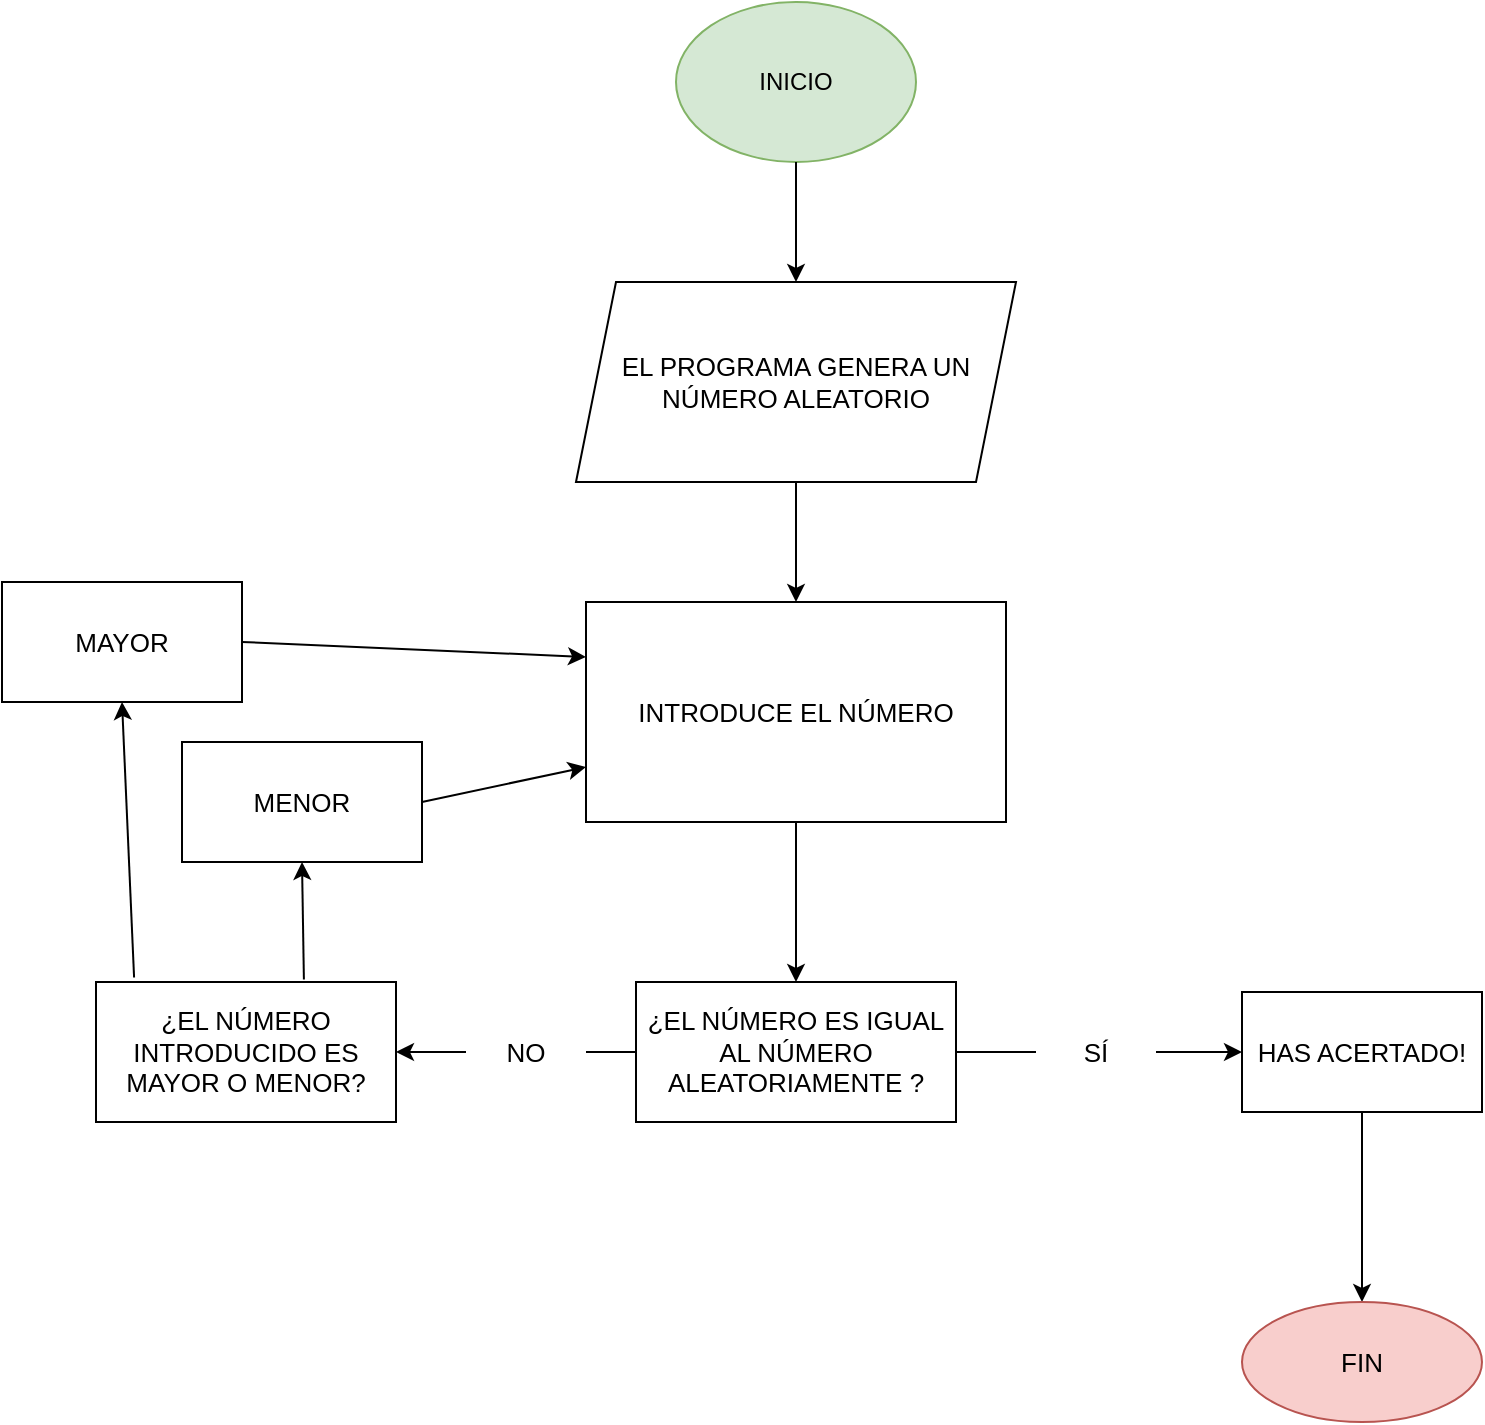 <mxfile>
    <diagram id="dqZsnTbzCjewWdG2UYxb" name="Página-1">
        <mxGraphModel dx="600" dy="457" grid="1" gridSize="10" guides="1" tooltips="1" connect="1" arrows="1" fold="1" page="1" pageScale="1" pageWidth="827" pageHeight="1169" math="0" shadow="0">
            <root>
                <mxCell id="0"/>
                <mxCell id="1" parent="0"/>
                <mxCell id="3" value="INICIO" style="ellipse;whiteSpace=wrap;html=1;fillColor=#D5E8D4;strokeColor=#82b366;" parent="1" vertex="1">
                    <mxGeometry x="387" y="30" width="120" height="80" as="geometry"/>
                </mxCell>
                <mxCell id="4" value="&lt;font style=&quot;font-size: 13px&quot;&gt;EL PROGRAMA GENERA UN NÚMERO ALEATORIO&lt;/font&gt;" style="shape=parallelogram;perimeter=parallelogramPerimeter;whiteSpace=wrap;html=1;fixedSize=1;" parent="1" vertex="1">
                    <mxGeometry x="337" y="170" width="220" height="100" as="geometry"/>
                </mxCell>
                <mxCell id="5" value="" style="endArrow=classic;html=1;fontSize=12;entryX=0.5;entryY=0;entryDx=0;entryDy=0;exitX=0.5;exitY=1;exitDx=0;exitDy=0;" parent="1" target="4" edge="1">
                    <mxGeometry width="50" height="50" relative="1" as="geometry">
                        <mxPoint x="447" y="110.0" as="sourcePoint"/>
                        <mxPoint x="447" y="120" as="targetPoint"/>
                    </mxGeometry>
                </mxCell>
                <mxCell id="6" value="&lt;font style=&quot;font-size: 13px&quot;&gt;INTRODUCE EL NÚMERO&lt;/font&gt;" style="rounded=0;whiteSpace=wrap;html=1;fontSize=12;" parent="1" vertex="1">
                    <mxGeometry x="342" y="330" width="210" height="110" as="geometry"/>
                </mxCell>
                <mxCell id="7" value="" style="endArrow=classic;html=1;fontSize=13;exitX=0.5;exitY=1;exitDx=0;exitDy=0;entryX=0.5;entryY=0;entryDx=0;entryDy=0;" parent="1" source="4" target="6" edge="1">
                    <mxGeometry width="50" height="50" relative="1" as="geometry">
                        <mxPoint x="447" y="360" as="sourcePoint"/>
                        <mxPoint x="497" y="310" as="targetPoint"/>
                    </mxGeometry>
                </mxCell>
                <mxCell id="8" value="" style="endArrow=classic;html=1;fontSize=13;exitX=0.5;exitY=1;exitDx=0;exitDy=0;" parent="1" source="6" target="9" edge="1">
                    <mxGeometry width="50" height="50" relative="1" as="geometry">
                        <mxPoint x="447" y="510" as="sourcePoint"/>
                        <mxPoint x="497" y="460" as="targetPoint"/>
                    </mxGeometry>
                </mxCell>
                <mxCell id="13" value="" style="edgeStyle=none;html=1;fontSize=13;startArrow=none;entryX=0;entryY=0.5;entryDx=0;entryDy=0;" parent="1" source="14" target="12" edge="1">
                    <mxGeometry relative="1" as="geometry">
                        <mxPoint x="667" y="555" as="targetPoint"/>
                    </mxGeometry>
                </mxCell>
                <mxCell id="19" value="" style="edgeStyle=none;html=1;fontSize=13;startArrow=none;" parent="1" source="20" target="18" edge="1">
                    <mxGeometry relative="1" as="geometry"/>
                </mxCell>
                <mxCell id="9" value="¿EL NÚMERO ES IGUAL AL NÚMERO ALEATORIAMENTE ?" style="rounded=0;whiteSpace=wrap;html=1;fontSize=13;" parent="1" vertex="1">
                    <mxGeometry x="367" y="520" width="160" height="70" as="geometry"/>
                </mxCell>
                <mxCell id="17" value="" style="edgeStyle=none;html=1;fontSize=13;exitX=0.5;exitY=1;exitDx=0;exitDy=0;entryX=0.5;entryY=0;entryDx=0;entryDy=0;" parent="1" source="12" target="16" edge="1">
                    <mxGeometry relative="1" as="geometry">
                        <mxPoint x="669.33" y="595" as="sourcePoint"/>
                        <mxPoint x="669.33" y="675" as="targetPoint"/>
                    </mxGeometry>
                </mxCell>
                <mxCell id="12" value="HAS ACERTADO!" style="whiteSpace=wrap;html=1;fontSize=13;rounded=0;" parent="1" vertex="1">
                    <mxGeometry x="670" y="525" width="120" height="60" as="geometry"/>
                </mxCell>
                <mxCell id="14" value="SÍ" style="text;html=1;strokeColor=none;fillColor=none;align=center;verticalAlign=middle;whiteSpace=wrap;rounded=0;fontSize=13;" parent="1" vertex="1">
                    <mxGeometry x="567" y="540" width="60" height="30" as="geometry"/>
                </mxCell>
                <mxCell id="15" value="" style="edgeStyle=none;html=1;fontSize=13;endArrow=none;" parent="1" source="9" target="14" edge="1">
                    <mxGeometry relative="1" as="geometry">
                        <mxPoint x="527" y="555" as="sourcePoint"/>
                        <mxPoint x="657" y="555" as="targetPoint"/>
                    </mxGeometry>
                </mxCell>
                <mxCell id="16" value="FIN" style="ellipse;whiteSpace=wrap;html=1;fontSize=13;rounded=0;fillColor=#f8cecc;strokeColor=#b85450;" parent="1" vertex="1">
                    <mxGeometry x="670" y="680" width="120" height="60" as="geometry"/>
                </mxCell>
                <mxCell id="25" value="" style="edgeStyle=none;html=1;fontSize=13;exitX=0.127;exitY=-0.032;exitDx=0;exitDy=0;entryX=0.5;entryY=1;entryDx=0;entryDy=0;exitPerimeter=0;" parent="1" source="18" edge="1" target="22">
                    <mxGeometry relative="1" as="geometry">
                        <mxPoint x="117" y="340.0" as="targetPoint"/>
                        <Array as="points"/>
                    </mxGeometry>
                </mxCell>
                <mxCell id="18" value="¿EL NÚMERO INTRODUCIDO ES MAYOR O MENOR?" style="whiteSpace=wrap;html=1;fontSize=13;rounded=0;" parent="1" vertex="1">
                    <mxGeometry x="97" y="520" width="150" height="70" as="geometry"/>
                </mxCell>
                <mxCell id="20" value="NO" style="text;html=1;strokeColor=none;fillColor=none;align=center;verticalAlign=middle;whiteSpace=wrap;rounded=0;fontSize=13;" parent="1" vertex="1">
                    <mxGeometry x="282" y="540" width="60" height="30" as="geometry"/>
                </mxCell>
                <mxCell id="21" value="" style="edgeStyle=none;html=1;fontSize=13;endArrow=none;" parent="1" source="9" target="20" edge="1">
                    <mxGeometry relative="1" as="geometry">
                        <mxPoint x="367" y="555" as="sourcePoint"/>
                        <mxPoint x="267" y="555" as="targetPoint"/>
                    </mxGeometry>
                </mxCell>
                <mxCell id="22" value="MAYOR" style="rounded=0;whiteSpace=wrap;html=1;fontSize=13;" parent="1" vertex="1">
                    <mxGeometry x="50" y="320" width="120" height="60" as="geometry"/>
                </mxCell>
                <mxCell id="26" value="MENOR" style="rounded=0;whiteSpace=wrap;html=1;fontSize=13;" parent="1" vertex="1">
                    <mxGeometry x="140" y="400" width="120" height="60" as="geometry"/>
                </mxCell>
                <mxCell id="27" value="" style="endArrow=classic;html=1;fontSize=13;exitX=0.693;exitY=-0.018;exitDx=0;exitDy=0;exitPerimeter=0;entryX=0.5;entryY=1;entryDx=0;entryDy=0;" parent="1" source="18" target="26" edge="1">
                    <mxGeometry width="50" height="50" relative="1" as="geometry">
                        <mxPoint x="437" y="450" as="sourcePoint"/>
                        <mxPoint x="487" y="400" as="targetPoint"/>
                    </mxGeometry>
                </mxCell>
                <mxCell id="28" value="" style="endArrow=classic;html=1;fontSize=13;exitX=1;exitY=0.5;exitDx=0;exitDy=0;entryX=0;entryY=0.25;entryDx=0;entryDy=0;" parent="1" target="6" edge="1" source="22">
                    <mxGeometry width="50" height="50" relative="1" as="geometry">
                        <mxPoint x="177" y="310.0" as="sourcePoint"/>
                        <mxPoint x="487" y="400" as="targetPoint"/>
                    </mxGeometry>
                </mxCell>
                <mxCell id="29" value="" style="endArrow=classic;html=1;fontSize=13;exitX=1;exitY=0.5;exitDx=0;exitDy=0;entryX=0;entryY=0.75;entryDx=0;entryDy=0;" parent="1" source="26" target="6" edge="1">
                    <mxGeometry width="50" height="50" relative="1" as="geometry">
                        <mxPoint x="437" y="450" as="sourcePoint"/>
                        <mxPoint x="327" y="470" as="targetPoint"/>
                    </mxGeometry>
                </mxCell>
            </root>
        </mxGraphModel>
    </diagram>
</mxfile>
